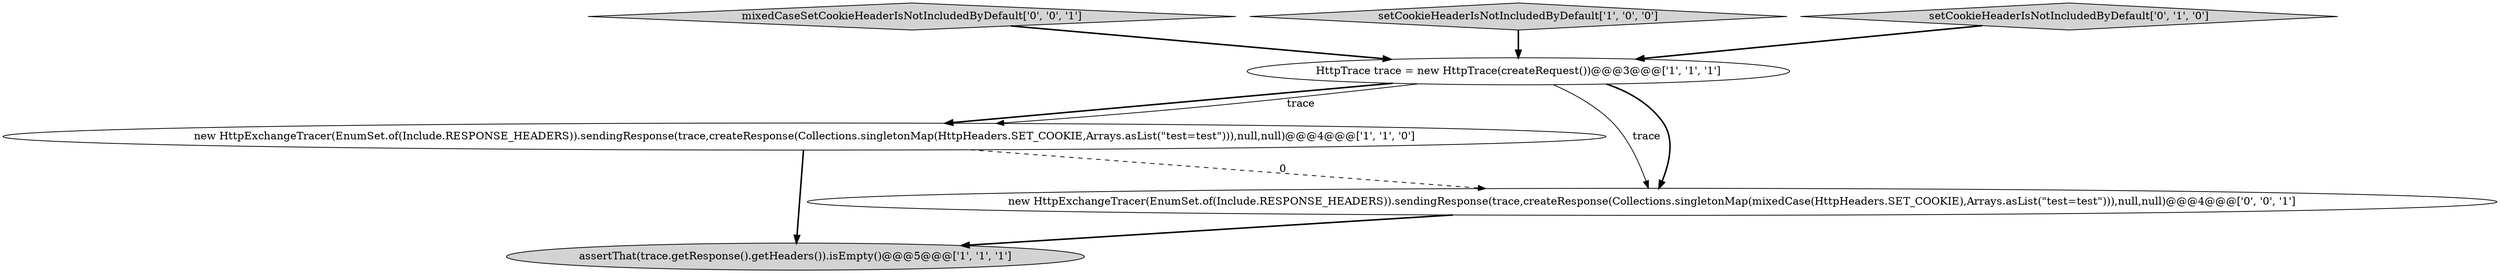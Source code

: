 digraph {
6 [style = filled, label = "mixedCaseSetCookieHeaderIsNotIncludedByDefault['0', '0', '1']", fillcolor = lightgray, shape = diamond image = "AAA0AAABBB3BBB"];
0 [style = filled, label = "HttpTrace trace = new HttpTrace(createRequest())@@@3@@@['1', '1', '1']", fillcolor = white, shape = ellipse image = "AAA0AAABBB1BBB"];
1 [style = filled, label = "assertThat(trace.getResponse().getHeaders()).isEmpty()@@@5@@@['1', '1', '1']", fillcolor = lightgray, shape = ellipse image = "AAA0AAABBB1BBB"];
3 [style = filled, label = "setCookieHeaderIsNotIncludedByDefault['1', '0', '0']", fillcolor = lightgray, shape = diamond image = "AAA0AAABBB1BBB"];
2 [style = filled, label = "new HttpExchangeTracer(EnumSet.of(Include.RESPONSE_HEADERS)).sendingResponse(trace,createResponse(Collections.singletonMap(HttpHeaders.SET_COOKIE,Arrays.asList(\"test=test\"))),null,null)@@@4@@@['1', '1', '0']", fillcolor = white, shape = ellipse image = "AAA0AAABBB1BBB"];
5 [style = filled, label = "new HttpExchangeTracer(EnumSet.of(Include.RESPONSE_HEADERS)).sendingResponse(trace,createResponse(Collections.singletonMap(mixedCase(HttpHeaders.SET_COOKIE),Arrays.asList(\"test=test\"))),null,null)@@@4@@@['0', '0', '1']", fillcolor = white, shape = ellipse image = "AAA0AAABBB3BBB"];
4 [style = filled, label = "setCookieHeaderIsNotIncludedByDefault['0', '1', '0']", fillcolor = lightgray, shape = diamond image = "AAA0AAABBB2BBB"];
0->5 [style = solid, label="trace"];
5->1 [style = bold, label=""];
2->5 [style = dashed, label="0"];
6->0 [style = bold, label=""];
2->1 [style = bold, label=""];
0->5 [style = bold, label=""];
3->0 [style = bold, label=""];
4->0 [style = bold, label=""];
0->2 [style = bold, label=""];
0->2 [style = solid, label="trace"];
}
